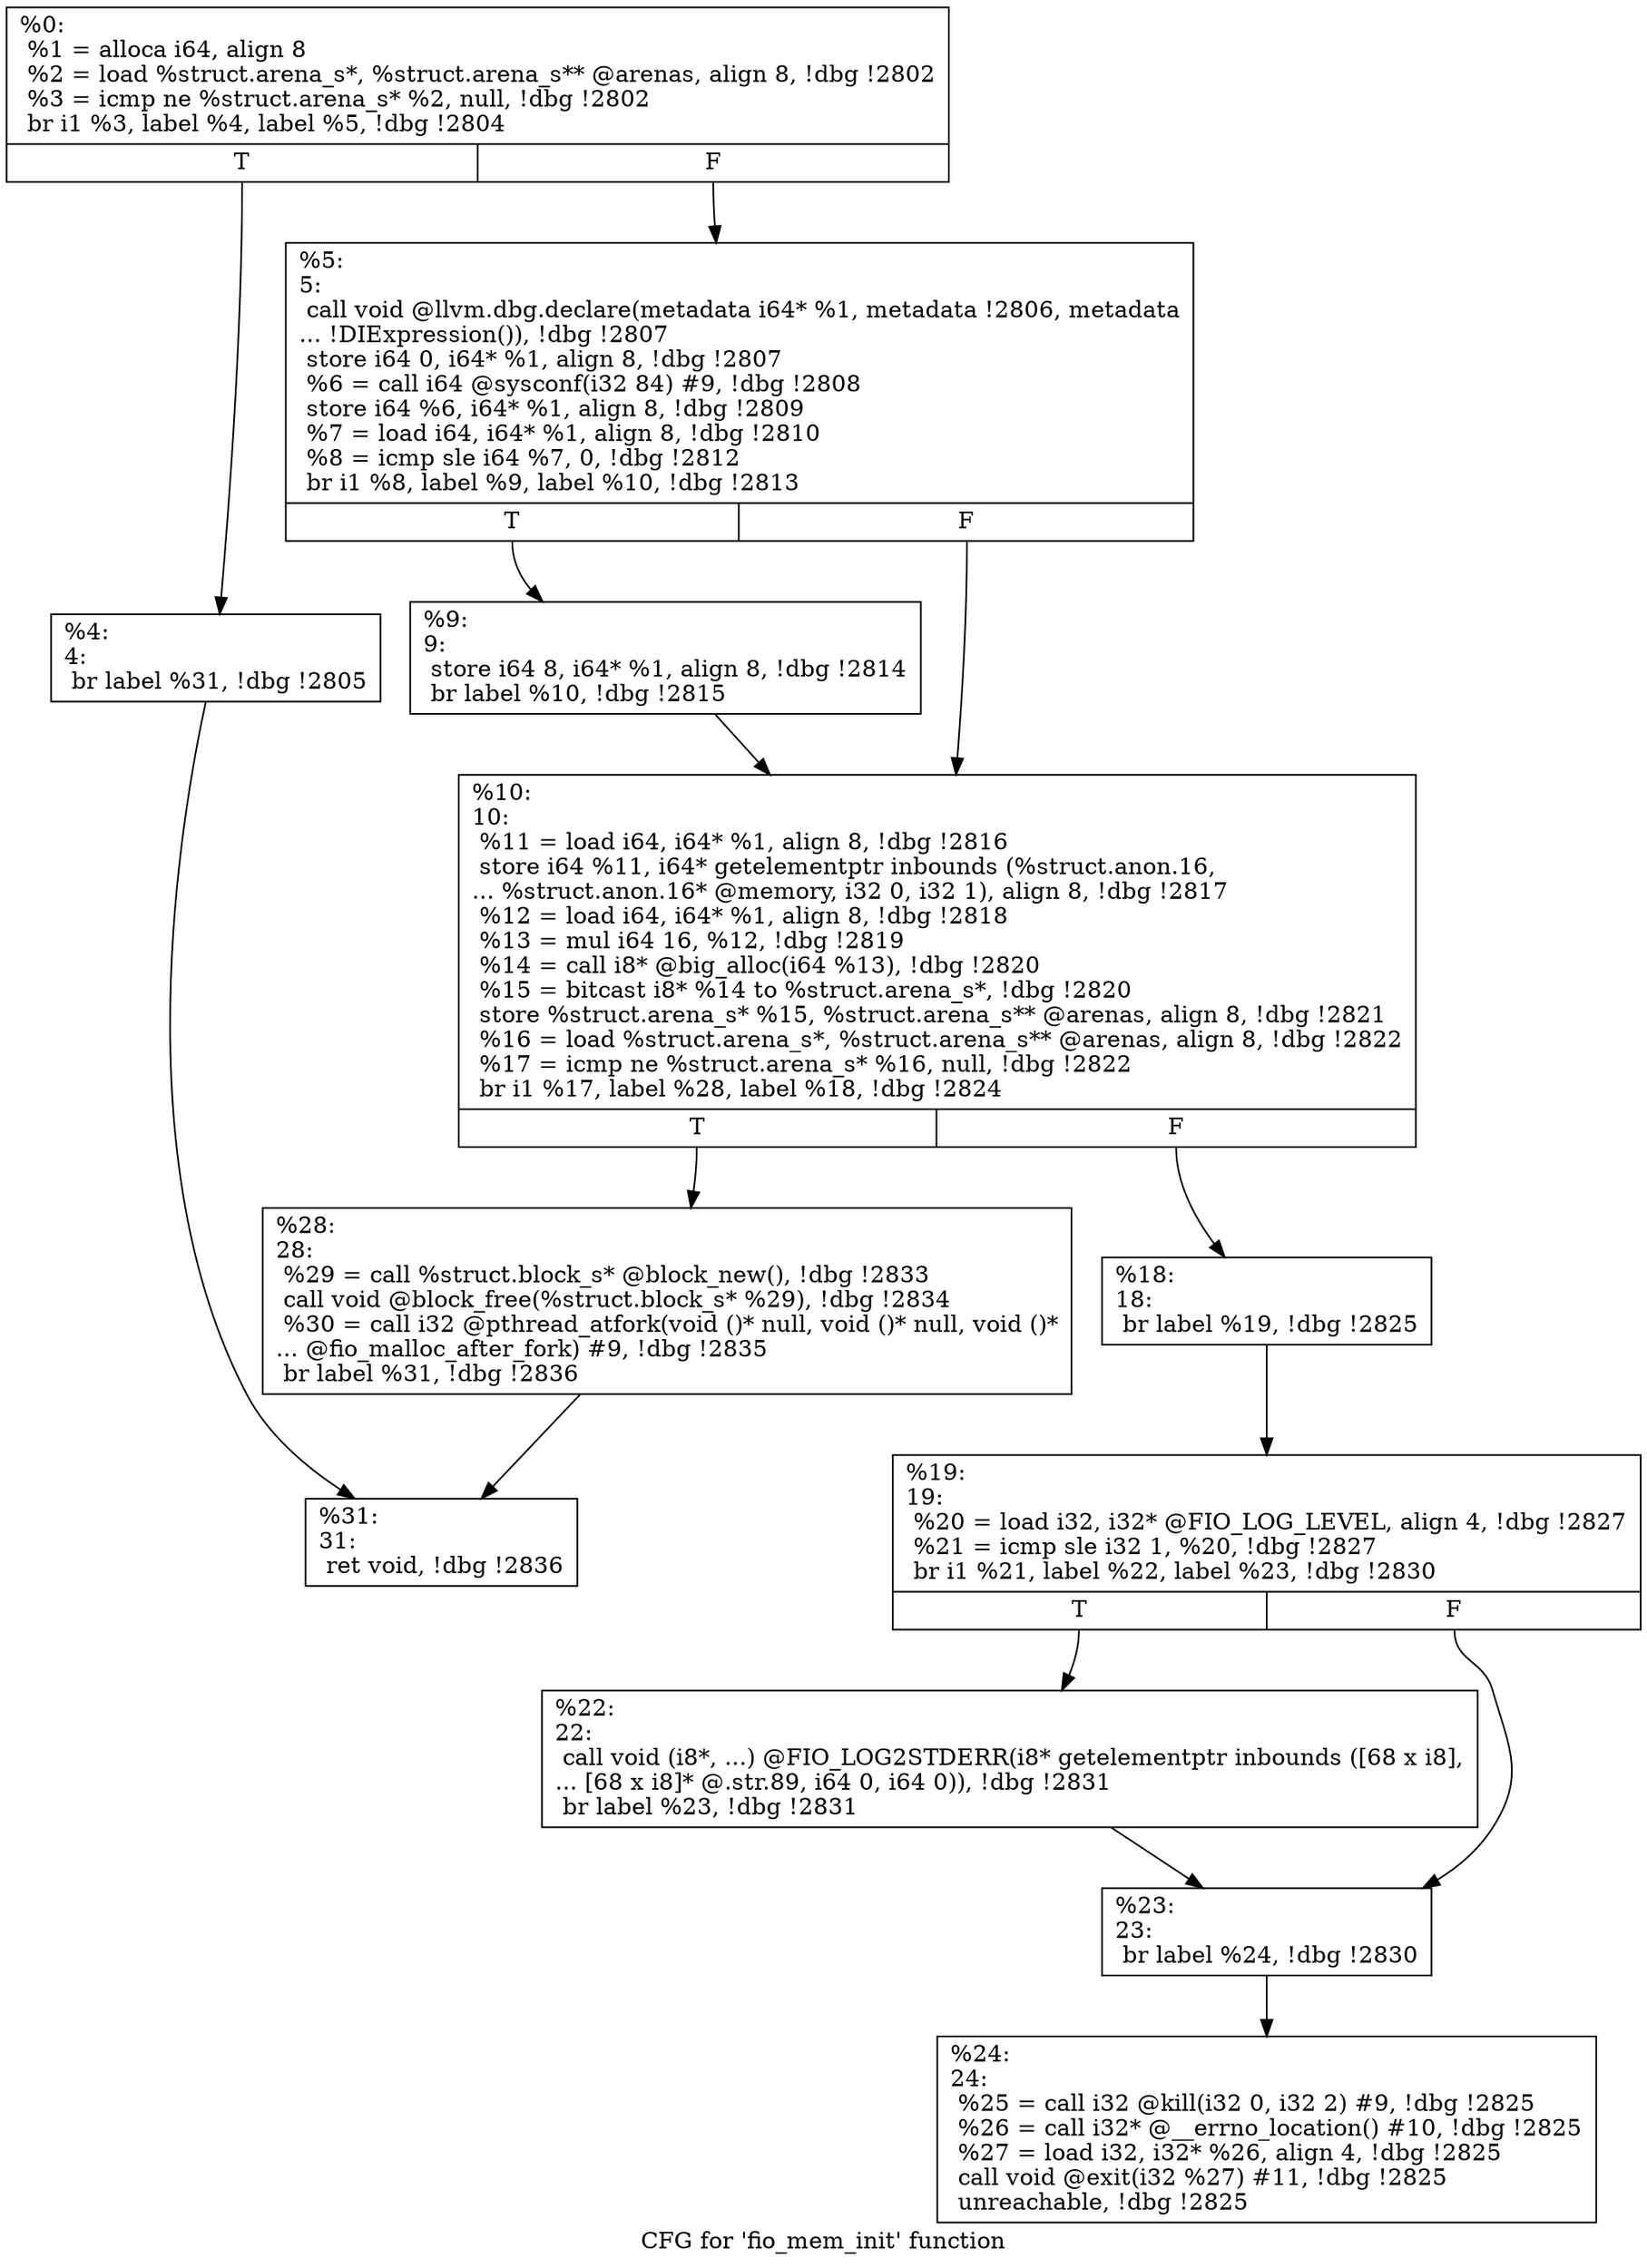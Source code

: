 digraph "CFG for 'fio_mem_init' function" {
	label="CFG for 'fio_mem_init' function";

	Node0x5568513c2010 [shape=record,label="{%0:\l  %1 = alloca i64, align 8\l  %2 = load %struct.arena_s*, %struct.arena_s** @arenas, align 8, !dbg !2802\l  %3 = icmp ne %struct.arena_s* %2, null, !dbg !2802\l  br i1 %3, label %4, label %5, !dbg !2804\l|{<s0>T|<s1>F}}"];
	Node0x5568513c2010:s0 -> Node0x5568513c2310;
	Node0x5568513c2010:s1 -> Node0x5568513c5630;
	Node0x5568513c2310 [shape=record,label="{%4:\l4:                                                \l  br label %31, !dbg !2805\l}"];
	Node0x5568513c2310 -> Node0x5568513c5900;
	Node0x5568513c5630 [shape=record,label="{%5:\l5:                                                \l  call void @llvm.dbg.declare(metadata i64* %1, metadata !2806, metadata\l... !DIExpression()), !dbg !2807\l  store i64 0, i64* %1, align 8, !dbg !2807\l  %6 = call i64 @sysconf(i32 84) #9, !dbg !2808\l  store i64 %6, i64* %1, align 8, !dbg !2809\l  %7 = load i64, i64* %1, align 8, !dbg !2810\l  %8 = icmp sle i64 %7, 0, !dbg !2812\l  br i1 %8, label %9, label %10, !dbg !2813\l|{<s0>T|<s1>F}}"];
	Node0x5568513c5630:s0 -> Node0x5568513c5680;
	Node0x5568513c5630:s1 -> Node0x5568513c56d0;
	Node0x5568513c5680 [shape=record,label="{%9:\l9:                                                \l  store i64 8, i64* %1, align 8, !dbg !2814\l  br label %10, !dbg !2815\l}"];
	Node0x5568513c5680 -> Node0x5568513c56d0;
	Node0x5568513c56d0 [shape=record,label="{%10:\l10:                                               \l  %11 = load i64, i64* %1, align 8, !dbg !2816\l  store i64 %11, i64* getelementptr inbounds (%struct.anon.16,\l... %struct.anon.16* @memory, i32 0, i32 1), align 8, !dbg !2817\l  %12 = load i64, i64* %1, align 8, !dbg !2818\l  %13 = mul i64 16, %12, !dbg !2819\l  %14 = call i8* @big_alloc(i64 %13), !dbg !2820\l  %15 = bitcast i8* %14 to %struct.arena_s*, !dbg !2820\l  store %struct.arena_s* %15, %struct.arena_s** @arenas, align 8, !dbg !2821\l  %16 = load %struct.arena_s*, %struct.arena_s** @arenas, align 8, !dbg !2822\l  %17 = icmp ne %struct.arena_s* %16, null, !dbg !2822\l  br i1 %17, label %28, label %18, !dbg !2824\l|{<s0>T|<s1>F}}"];
	Node0x5568513c56d0:s0 -> Node0x5568513c58b0;
	Node0x5568513c56d0:s1 -> Node0x5568513c5720;
	Node0x5568513c5720 [shape=record,label="{%18:\l18:                                               \l  br label %19, !dbg !2825\l}"];
	Node0x5568513c5720 -> Node0x5568513c5770;
	Node0x5568513c5770 [shape=record,label="{%19:\l19:                                               \l  %20 = load i32, i32* @FIO_LOG_LEVEL, align 4, !dbg !2827\l  %21 = icmp sle i32 1, %20, !dbg !2827\l  br i1 %21, label %22, label %23, !dbg !2830\l|{<s0>T|<s1>F}}"];
	Node0x5568513c5770:s0 -> Node0x5568513c57c0;
	Node0x5568513c5770:s1 -> Node0x5568513c5810;
	Node0x5568513c57c0 [shape=record,label="{%22:\l22:                                               \l  call void (i8*, ...) @FIO_LOG2STDERR(i8* getelementptr inbounds ([68 x i8],\l... [68 x i8]* @.str.89, i64 0, i64 0)), !dbg !2831\l  br label %23, !dbg !2831\l}"];
	Node0x5568513c57c0 -> Node0x5568513c5810;
	Node0x5568513c5810 [shape=record,label="{%23:\l23:                                               \l  br label %24, !dbg !2830\l}"];
	Node0x5568513c5810 -> Node0x5568513c5860;
	Node0x5568513c5860 [shape=record,label="{%24:\l24:                                               \l  %25 = call i32 @kill(i32 0, i32 2) #9, !dbg !2825\l  %26 = call i32* @__errno_location() #10, !dbg !2825\l  %27 = load i32, i32* %26, align 4, !dbg !2825\l  call void @exit(i32 %27) #11, !dbg !2825\l  unreachable, !dbg !2825\l}"];
	Node0x5568513c58b0 [shape=record,label="{%28:\l28:                                               \l  %29 = call %struct.block_s* @block_new(), !dbg !2833\l  call void @block_free(%struct.block_s* %29), !dbg !2834\l  %30 = call i32 @pthread_atfork(void ()* null, void ()* null, void ()*\l... @fio_malloc_after_fork) #9, !dbg !2835\l  br label %31, !dbg !2836\l}"];
	Node0x5568513c58b0 -> Node0x5568513c5900;
	Node0x5568513c5900 [shape=record,label="{%31:\l31:                                               \l  ret void, !dbg !2836\l}"];
}
